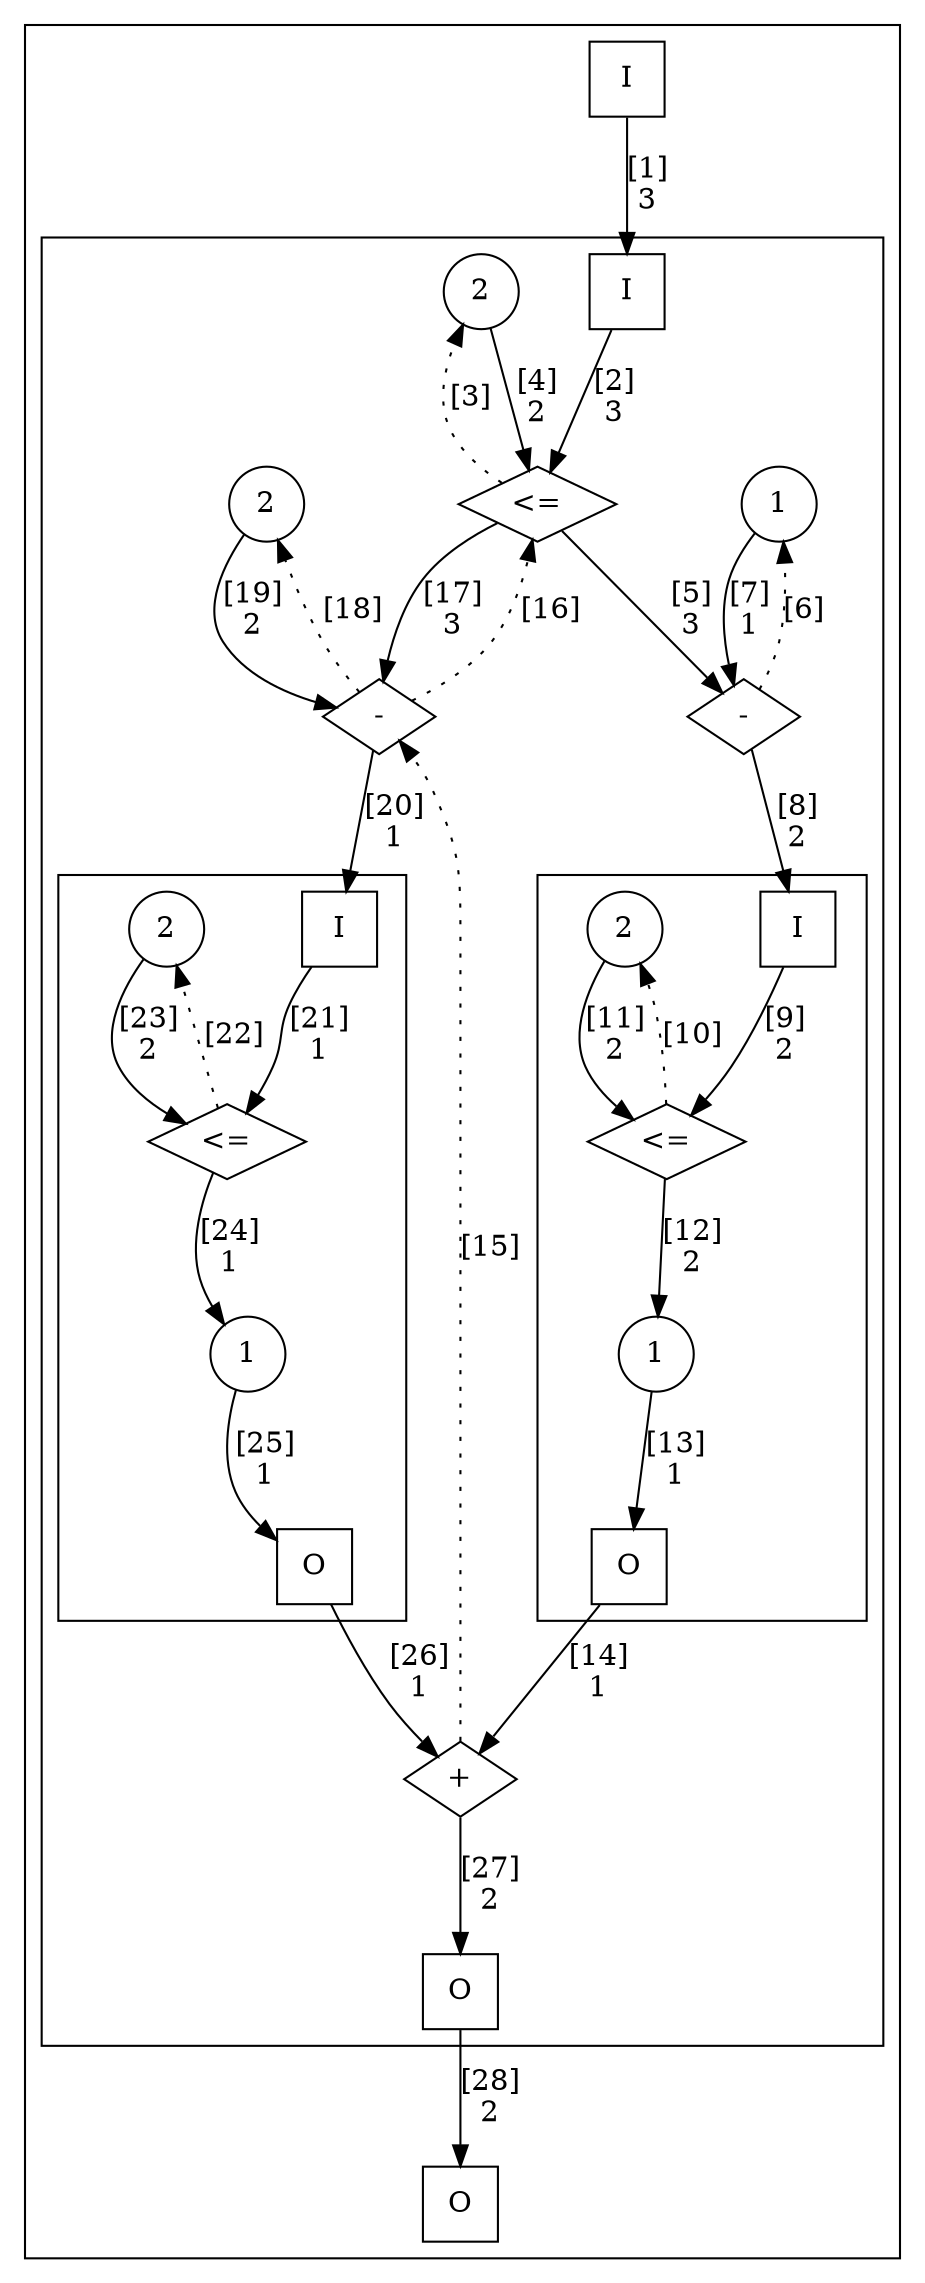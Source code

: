 digraph {
	newrank = true;
	input_3589f10 -> input_3589cf0 [label="[1]\n3";style=solid];
	input_3589cf0 -> if_3589b30 [label="[2]\n3";style=solid];
	if_3589b30 -> constant_3589d50 [label="[3]";style=dotted];
	constant_3589d50 -> if_3589b30 [label="[4]\n2";style=solid];
	if_3589b30 -> operator_3589e70 [label="[5]\n3";style=solid];
	operator_3589e70 -> constant_3589e90 [label="[6]";style=dotted];
	constant_3589e90 -> operator_3589e70 [label="[7]\n1";style=solid];
	operator_3589e70 -> input_35990d0 [label="[8]\n2";style=solid];
	input_35990d0 -> if_35990f0 [label="[9]\n2";style=solid];
	if_35990f0 -> constant_3599110 [label="[10]";style=dotted];
	constant_3599110 -> if_35990f0 [label="[11]\n2";style=solid];
	if_35990f0 -> constant_3599130 [label="[12]\n2";style=solid];
	constant_3599130 -> output_3599150 [label="[13]\n1";style=solid];
	output_3599150 -> operator_3589990 [label="[14]\n1";style=solid];
	operator_3589990 -> operator_3589970 [label="[15]";style=dotted];
	operator_3589970 -> if_3589b30 [label="[16]";style=dotted];
	if_3589b30 -> operator_3589970 [label="[17]\n3";style=solid];
	operator_3589970 -> constant_3589d90 [label="[18]";style=dotted];
	constant_3589d90 -> operator_3589970 [label="[19]\n2";style=solid];
	operator_3589970 -> input_3599390 [label="[20]\n1";style=solid];
	input_3599390 -> if_35993b0 [label="[21]\n1";style=solid];
	if_35993b0 -> constant_35993d0 [label="[22]";style=dotted];
	constant_35993d0 -> if_35993b0 [label="[23]\n2";style=solid];
	if_35993b0 -> constant_35993f0 [label="[24]\n1";style=solid];
	constant_35993f0 -> output_3599410 [label="[25]\n1";style=solid];
	output_3599410 -> operator_3589990 [label="[26]\n1";style=solid];
	operator_3589990 -> output_3589b90 [label="[27]\n2";style=solid];
	output_3589b90 -> output_3589bf0 [label="[28]\n2";style=solid];
	constant_3599110 [label="2";shape=circle];
	constant_3589d90 [label="2";shape=circle];
	input_3589cf0 [label="I";shape=square];
	output_3599150 [label="O";shape=square];
	output_3589b90 [label="O";shape=square];
	input_3599390 [label="I";shape=square];
	operator_3589970 [label="-";shape=diamond];
	constant_35993d0 [label="2";shape=circle];
	operator_3589e70 [label="-";shape=diamond];
	if_35993b0 [label="<=";shape=diamond];
	constant_3589d50 [label="2";shape=circle];
	input_3589f10 [label="I";shape=square];
	if_35990f0 [label="<=";shape=diamond];
	output_3589bf0 [label="O";shape=square];
	if_3589b30 [label="<=";shape=diamond];
	input_35990d0 [label="I";shape=square];
	constant_35993f0 [label="1";shape=circle];
	constant_3589e90 [label="1";shape=circle];
	operator_3589990 [label="+";shape=diamond];
	constant_3599130 [label="1";shape=circle];
	output_3599410 [label="O";shape=square];
	subgraph cluster_35453d0 {
		input_3589f10;
		output_3589bf0;
	subgraph cluster_3589c30 {
		operator_3589e70;
		constant_3589e90;
		operator_3589990;
		output_3589b90;
		input_3589cf0;
		if_3589b30;
		constant_3589d50;
		operator_3589970;
		constant_3589d90;
	{rank=same constant_3589d50 input_3589cf0}
	{rank=same constant_3589e90 if_3589b30 constant_3589d90}
	{rank=same operator_3589970 operator_3589e70}
	subgraph cluster_3589cb0 {
		output_3599410;
		input_3599390;
		if_35993b0;
		constant_35993d0;
		constant_35993f0;
	{rank=same input_3599390 constant_35993d0}
	}
	subgraph cluster_3589c50 {
		input_35990d0;
		if_35990f0;
		constant_3599110;
		constant_3599130;
		output_3599150;
	{rank=same constant_3599110 input_35990d0}
	}
	}
	}
}
